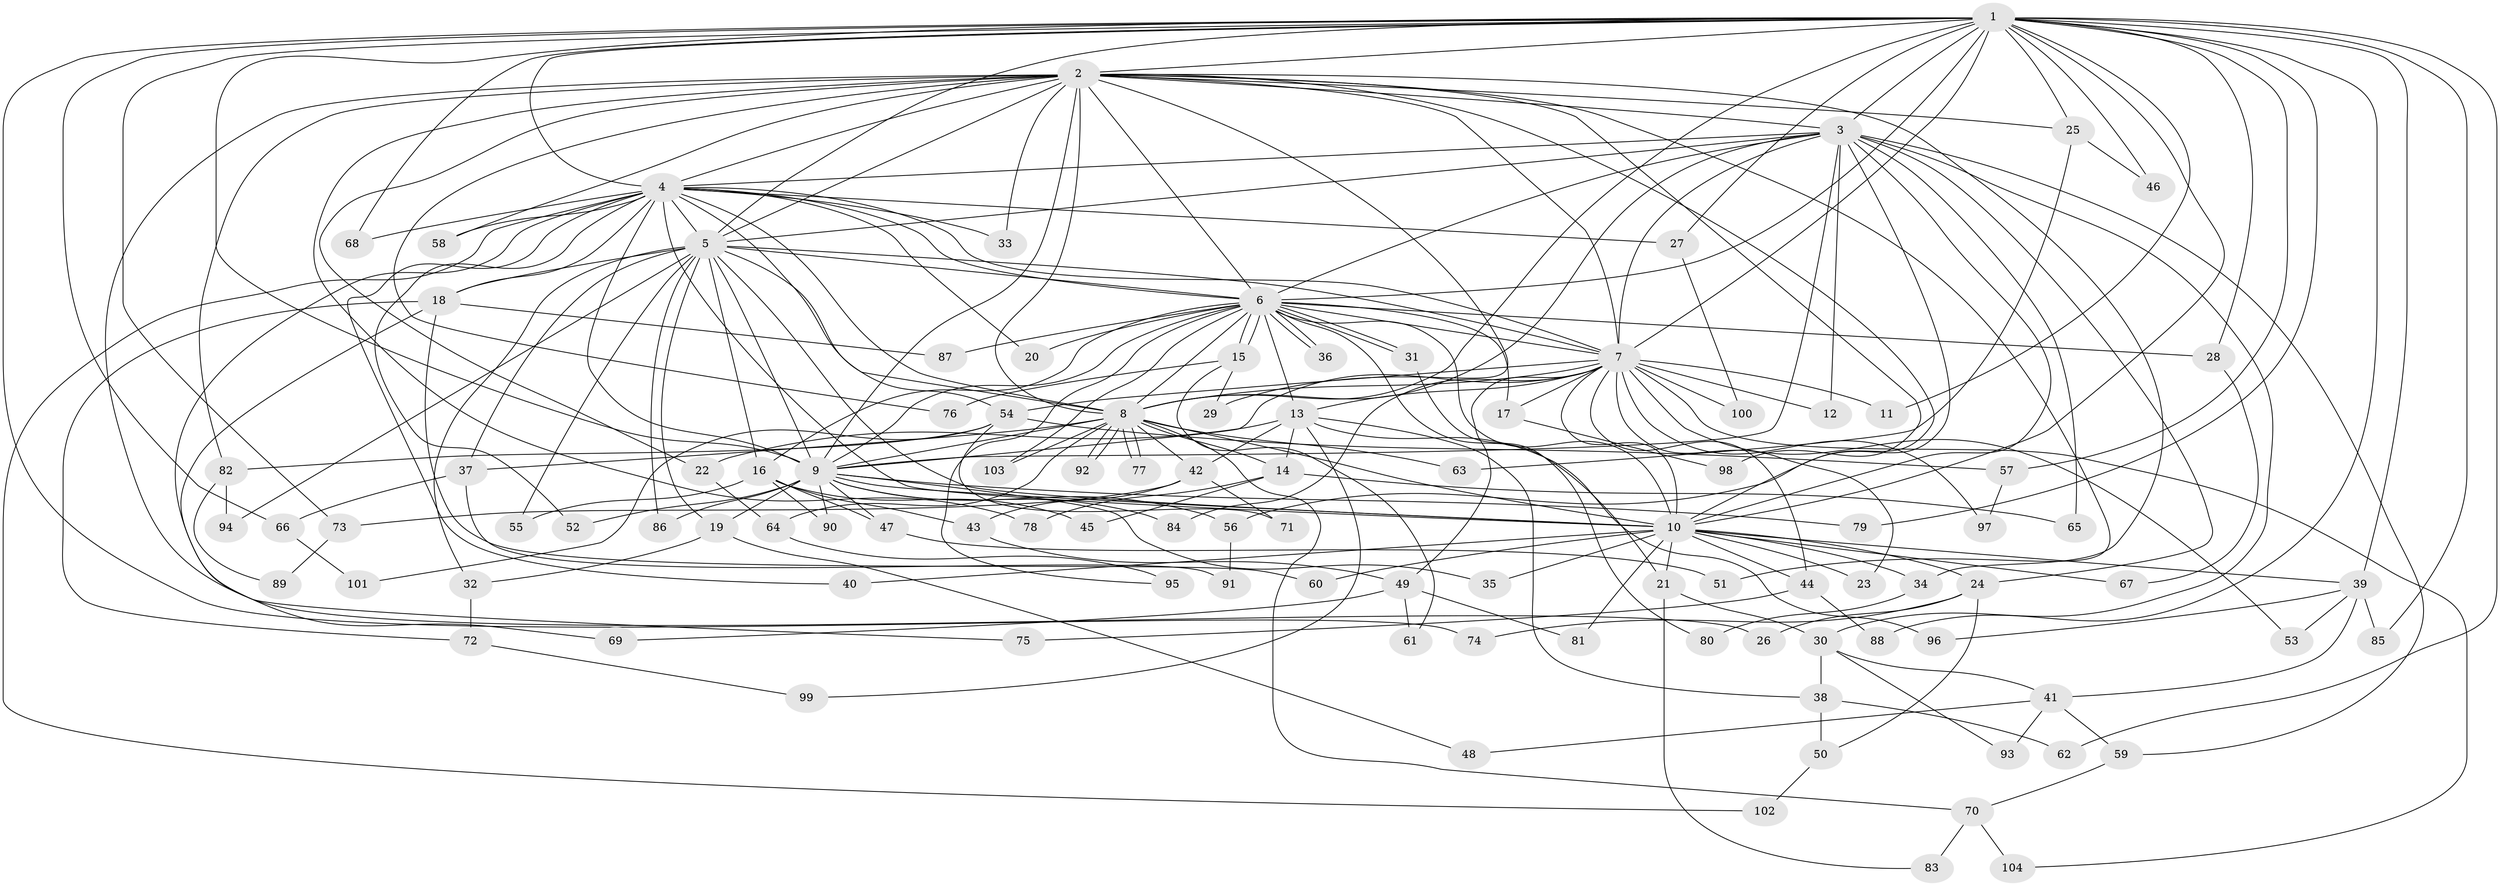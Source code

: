 // Generated by graph-tools (version 1.1) at 2025/44/03/09/25 04:44:49]
// undirected, 104 vertices, 233 edges
graph export_dot {
graph [start="1"]
  node [color=gray90,style=filled];
  1;
  2;
  3;
  4;
  5;
  6;
  7;
  8;
  9;
  10;
  11;
  12;
  13;
  14;
  15;
  16;
  17;
  18;
  19;
  20;
  21;
  22;
  23;
  24;
  25;
  26;
  27;
  28;
  29;
  30;
  31;
  32;
  33;
  34;
  35;
  36;
  37;
  38;
  39;
  40;
  41;
  42;
  43;
  44;
  45;
  46;
  47;
  48;
  49;
  50;
  51;
  52;
  53;
  54;
  55;
  56;
  57;
  58;
  59;
  60;
  61;
  62;
  63;
  64;
  65;
  66;
  67;
  68;
  69;
  70;
  71;
  72;
  73;
  74;
  75;
  76;
  77;
  78;
  79;
  80;
  81;
  82;
  83;
  84;
  85;
  86;
  87;
  88;
  89;
  90;
  91;
  92;
  93;
  94;
  95;
  96;
  97;
  98;
  99;
  100;
  101;
  102;
  103;
  104;
  1 -- 2;
  1 -- 3;
  1 -- 4;
  1 -- 5;
  1 -- 6;
  1 -- 7;
  1 -- 8;
  1 -- 9;
  1 -- 10;
  1 -- 11;
  1 -- 25;
  1 -- 27;
  1 -- 28;
  1 -- 39;
  1 -- 46;
  1 -- 57;
  1 -- 62;
  1 -- 66;
  1 -- 68;
  1 -- 73;
  1 -- 74;
  1 -- 79;
  1 -- 85;
  1 -- 88;
  2 -- 3;
  2 -- 4;
  2 -- 5;
  2 -- 6;
  2 -- 7;
  2 -- 8;
  2 -- 9;
  2 -- 10;
  2 -- 22;
  2 -- 25;
  2 -- 26;
  2 -- 29;
  2 -- 33;
  2 -- 34;
  2 -- 51;
  2 -- 58;
  2 -- 76;
  2 -- 78;
  2 -- 82;
  2 -- 98;
  3 -- 4;
  3 -- 5;
  3 -- 6;
  3 -- 7;
  3 -- 8;
  3 -- 9;
  3 -- 10;
  3 -- 12;
  3 -- 24;
  3 -- 30;
  3 -- 56;
  3 -- 59;
  3 -- 65;
  4 -- 5;
  4 -- 6;
  4 -- 7;
  4 -- 8;
  4 -- 9;
  4 -- 10;
  4 -- 18;
  4 -- 20;
  4 -- 27;
  4 -- 33;
  4 -- 40;
  4 -- 52;
  4 -- 54;
  4 -- 58;
  4 -- 68;
  4 -- 75;
  4 -- 102;
  5 -- 6;
  5 -- 7;
  5 -- 8;
  5 -- 9;
  5 -- 10;
  5 -- 16;
  5 -- 18;
  5 -- 19;
  5 -- 32;
  5 -- 37;
  5 -- 55;
  5 -- 86;
  5 -- 94;
  6 -- 7;
  6 -- 8;
  6 -- 9;
  6 -- 10;
  6 -- 13;
  6 -- 15;
  6 -- 15;
  6 -- 16;
  6 -- 17;
  6 -- 20;
  6 -- 21;
  6 -- 28;
  6 -- 31;
  6 -- 31;
  6 -- 36;
  6 -- 36;
  6 -- 87;
  6 -- 95;
  6 -- 103;
  7 -- 8;
  7 -- 9;
  7 -- 10;
  7 -- 11;
  7 -- 12;
  7 -- 13;
  7 -- 17;
  7 -- 23;
  7 -- 44;
  7 -- 49;
  7 -- 53;
  7 -- 54;
  7 -- 84;
  7 -- 97;
  7 -- 100;
  7 -- 104;
  8 -- 9;
  8 -- 10;
  8 -- 14;
  8 -- 37;
  8 -- 42;
  8 -- 63;
  8 -- 64;
  8 -- 70;
  8 -- 77;
  8 -- 77;
  8 -- 92;
  8 -- 92;
  8 -- 103;
  9 -- 10;
  9 -- 19;
  9 -- 35;
  9 -- 47;
  9 -- 52;
  9 -- 56;
  9 -- 79;
  9 -- 84;
  9 -- 86;
  9 -- 90;
  10 -- 21;
  10 -- 23;
  10 -- 24;
  10 -- 34;
  10 -- 35;
  10 -- 39;
  10 -- 40;
  10 -- 44;
  10 -- 60;
  10 -- 67;
  10 -- 81;
  13 -- 14;
  13 -- 22;
  13 -- 38;
  13 -- 42;
  13 -- 96;
  13 -- 99;
  14 -- 45;
  14 -- 65;
  14 -- 78;
  15 -- 29;
  15 -- 61;
  15 -- 76;
  16 -- 43;
  16 -- 45;
  16 -- 47;
  16 -- 55;
  16 -- 90;
  17 -- 98;
  18 -- 60;
  18 -- 69;
  18 -- 72;
  18 -- 87;
  19 -- 32;
  19 -- 48;
  21 -- 30;
  21 -- 83;
  22 -- 64;
  24 -- 26;
  24 -- 50;
  24 -- 74;
  25 -- 46;
  25 -- 63;
  27 -- 100;
  28 -- 67;
  30 -- 38;
  30 -- 41;
  30 -- 93;
  31 -- 80;
  32 -- 72;
  34 -- 80;
  37 -- 66;
  37 -- 91;
  38 -- 50;
  38 -- 62;
  39 -- 41;
  39 -- 53;
  39 -- 85;
  39 -- 96;
  41 -- 48;
  41 -- 59;
  41 -- 93;
  42 -- 43;
  42 -- 71;
  42 -- 73;
  43 -- 49;
  44 -- 75;
  44 -- 88;
  47 -- 51;
  49 -- 61;
  49 -- 69;
  49 -- 81;
  50 -- 102;
  54 -- 57;
  54 -- 71;
  54 -- 82;
  54 -- 101;
  56 -- 91;
  57 -- 97;
  59 -- 70;
  64 -- 95;
  66 -- 101;
  70 -- 83;
  70 -- 104;
  72 -- 99;
  73 -- 89;
  82 -- 89;
  82 -- 94;
}

